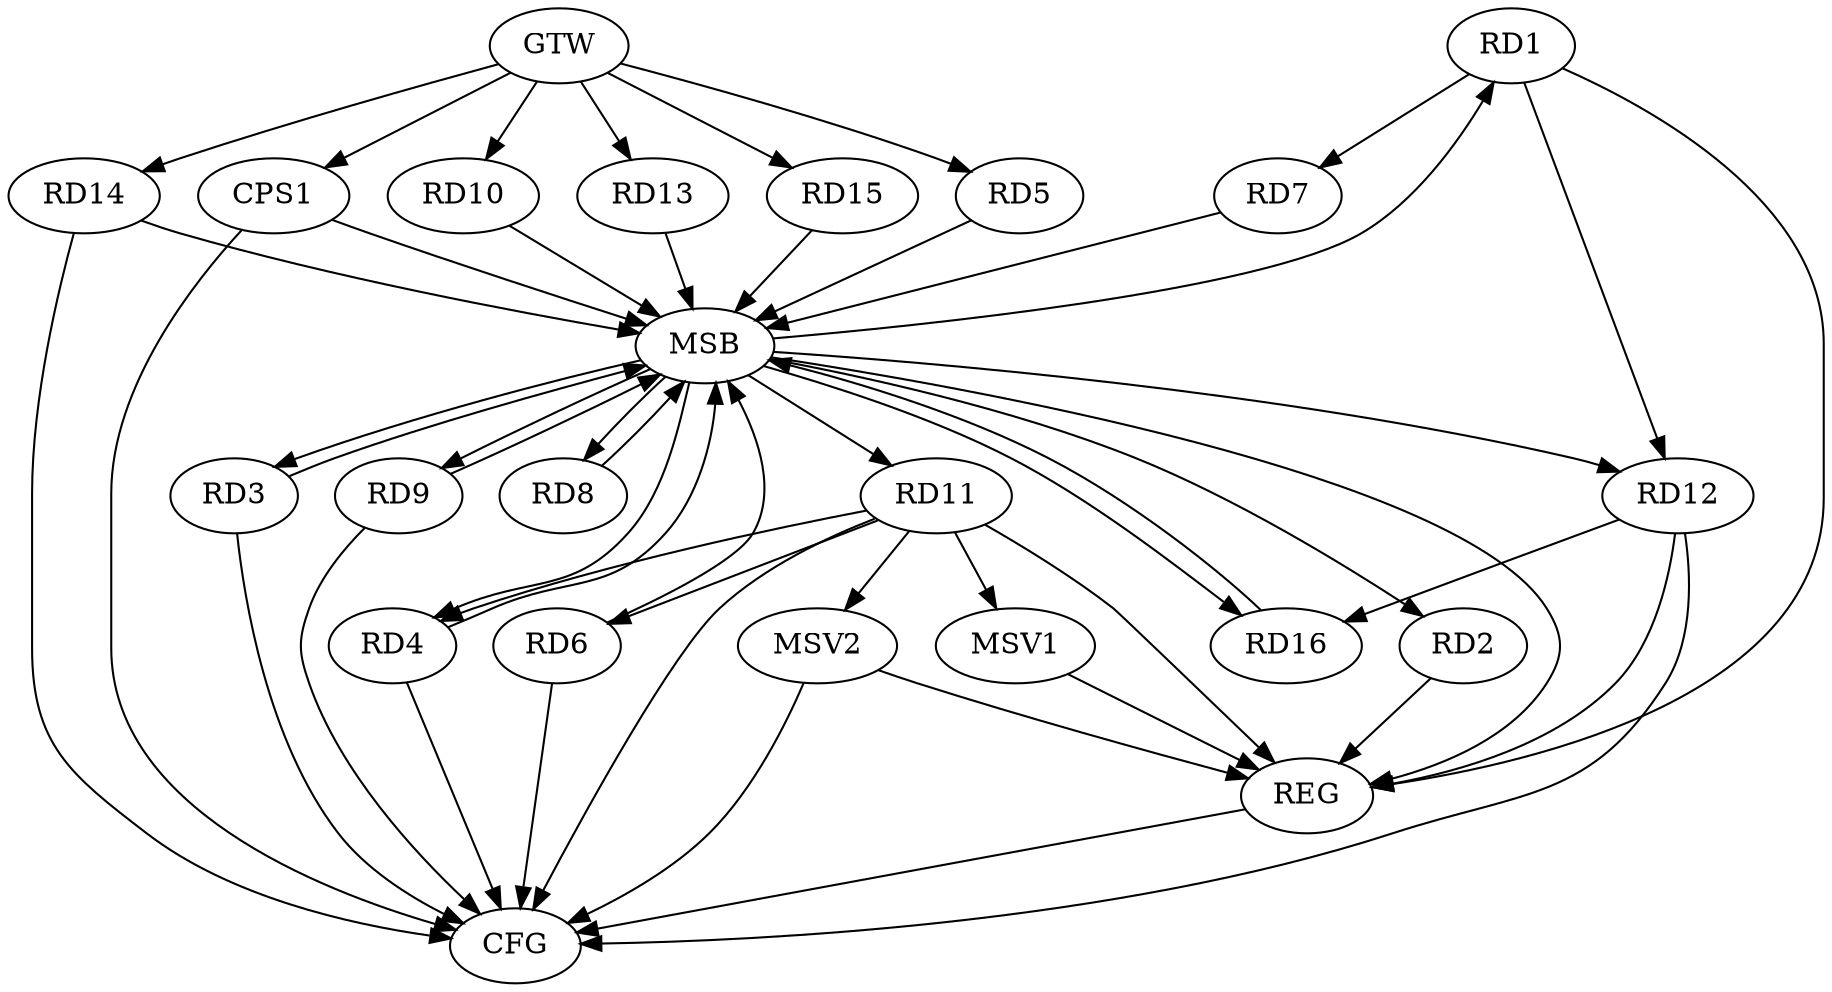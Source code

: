 strict digraph G {
  RD1 [ label="RD1" ];
  RD2 [ label="RD2" ];
  RD3 [ label="RD3" ];
  RD4 [ label="RD4" ];
  RD5 [ label="RD5" ];
  RD6 [ label="RD6" ];
  RD7 [ label="RD7" ];
  RD8 [ label="RD8" ];
  RD9 [ label="RD9" ];
  RD10 [ label="RD10" ];
  RD11 [ label="RD11" ];
  RD12 [ label="RD12" ];
  RD13 [ label="RD13" ];
  RD14 [ label="RD14" ];
  RD15 [ label="RD15" ];
  RD16 [ label="RD16" ];
  CPS1 [ label="CPS1" ];
  GTW [ label="GTW" ];
  REG [ label="REG" ];
  MSB [ label="MSB" ];
  CFG [ label="CFG" ];
  MSV1 [ label="MSV1" ];
  MSV2 [ label="MSV2" ];
  RD1 -> RD7;
  RD1 -> RD12;
  RD11 -> RD4;
  RD11 -> RD6;
  RD12 -> RD16;
  GTW -> RD5;
  GTW -> RD10;
  GTW -> RD13;
  GTW -> RD14;
  GTW -> RD15;
  GTW -> CPS1;
  RD1 -> REG;
  RD2 -> REG;
  RD11 -> REG;
  RD12 -> REG;
  RD3 -> MSB;
  MSB -> REG;
  RD4 -> MSB;
  RD5 -> MSB;
  MSB -> RD1;
  MSB -> RD16;
  RD6 -> MSB;
  MSB -> RD4;
  MSB -> RD12;
  RD7 -> MSB;
  MSB -> RD2;
  RD8 -> MSB;
  RD9 -> MSB;
  RD10 -> MSB;
  RD13 -> MSB;
  RD14 -> MSB;
  MSB -> RD9;
  RD15 -> MSB;
  MSB -> RD11;
  RD16 -> MSB;
  MSB -> RD3;
  MSB -> RD8;
  CPS1 -> MSB;
  CPS1 -> CFG;
  RD11 -> CFG;
  RD3 -> CFG;
  RD4 -> CFG;
  RD9 -> CFG;
  RD14 -> CFG;
  RD12 -> CFG;
  RD6 -> CFG;
  REG -> CFG;
  RD11 -> MSV1;
  MSV1 -> REG;
  RD11 -> MSV2;
  MSV2 -> REG;
  MSV2 -> CFG;
}
